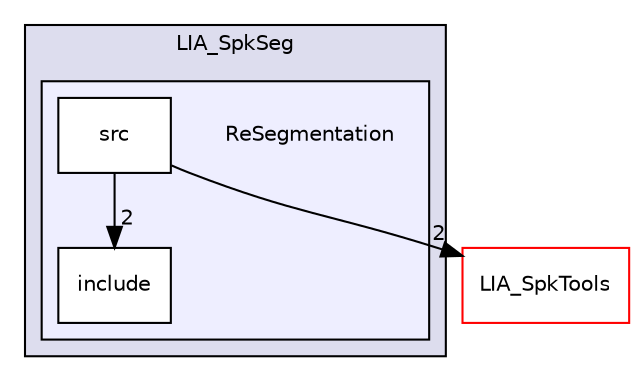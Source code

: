 digraph "LIA_SpkSeg/ReSegmentation" {
  compound=true
  node [ fontsize="10", fontname="Helvetica"];
  edge [ labelfontsize="10", labelfontname="Helvetica"];
  subgraph clusterdir_3139d21346e49659f28e3a199168f01b {
    graph [ bgcolor="#ddddee", pencolor="black", label="LIA_SpkSeg" fontname="Helvetica", fontsize="10", URL="dir_3139d21346e49659f28e3a199168f01b.html"]
  subgraph clusterdir_9078f5df4e5e5291265130efe2cc83ae {
    graph [ bgcolor="#eeeeff", pencolor="black", label="" URL="dir_9078f5df4e5e5291265130efe2cc83ae.html"];
    dir_9078f5df4e5e5291265130efe2cc83ae [shape=plaintext label="ReSegmentation"];
    dir_13557a7b0c0e03c3e4dac34ef9ade589 [shape=box label="include" color="black" fillcolor="white" style="filled" URL="dir_13557a7b0c0e03c3e4dac34ef9ade589.html"];
    dir_53b2aa8100cdde766afd48ae1d382b7e [shape=box label="src" color="black" fillcolor="white" style="filled" URL="dir_53b2aa8100cdde766afd48ae1d382b7e.html"];
  }
  }
  dir_7b9f40c7474acebf25e66f966c5b9c6a [shape=box label="LIA_SpkTools" fillcolor="white" style="filled" color="red" URL="dir_7b9f40c7474acebf25e66f966c5b9c6a.html"];
  dir_53b2aa8100cdde766afd48ae1d382b7e->dir_7b9f40c7474acebf25e66f966c5b9c6a [headlabel="2", labeldistance=1.5 headhref="dir_000103_000110.html"];
  dir_53b2aa8100cdde766afd48ae1d382b7e->dir_13557a7b0c0e03c3e4dac34ef9ade589 [headlabel="2", labeldistance=1.5 headhref="dir_000103_000102.html"];
}

